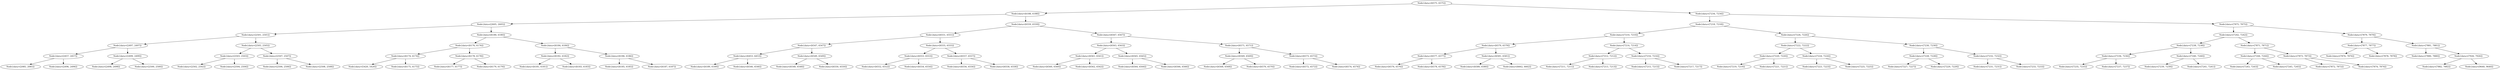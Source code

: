 digraph G{
1689611221 [label="Node{data=[6575, 6575]}"]
1689611221 -> 1393914337
1393914337 [label="Node{data=[6188, 6188]}"]
1393914337 -> 1204134542
1204134542 [label="Node{data=[2605, 2605]}"]
1204134542 -> 844036100
844036100 [label="Node{data=[2501, 2501]}"]
844036100 -> 2112542299
2112542299 [label="Node{data=[2497, 2497]}"]
2112542299 -> 84425342
84425342 [label="Node{data=[2457, 2457]}"]
84425342 -> 1865628035
1865628035 [label="Node{data=[2085, 2085]}"]
84425342 -> 720925369
720925369 [label="Node{data=[2496, 2496]}"]
2112542299 -> 25899443
25899443 [label="Node{data=[2499, 2499]}"]
25899443 -> 1158950966
1158950966 [label="Node{data=[2498, 2498]}"]
25899443 -> 865990198
865990198 [label="Node{data=[2500, 2500]}"]
844036100 -> 1519990598
1519990598 [label="Node{data=[2505, 2505]}"]
1519990598 -> 38241039
38241039 [label="Node{data=[2503, 2503]}"]
38241039 -> 1723242225
1723242225 [label="Node{data=[2502, 2502]}"]
38241039 -> 986116183
986116183 [label="Node{data=[2504, 2504]}"]
1519990598 -> 704041806
704041806 [label="Node{data=[2507, 2507]}"]
704041806 -> 395801220
395801220 [label="Node{data=[2506, 2506]}"]
704041806 -> 1162112921
1162112921 [label="Node{data=[2508, 2508]}"]
1204134542 -> 1208843054
1208843054 [label="Node{data=[6180, 6180]}"]
1208843054 -> 1476308418
1476308418 [label="Node{data=[6176, 6176]}"]
1476308418 -> 2068969195
2068969195 [label="Node{data=[6174, 6174]}"]
2068969195 -> 495941311
495941311 [label="Node{data=[5420, 5420]}"]
2068969195 -> 1056483883
1056483883 [label="Node{data=[6175, 6175]}"]
1476308418 -> 483037323
483037323 [label="Node{data=[6178, 6178]}"]
483037323 -> 1750653783
1750653783 [label="Node{data=[6177, 6177]}"]
483037323 -> 235168365
235168365 [label="Node{data=[6179, 6179]}"]
1208843054 -> 1976973428
1976973428 [label="Node{data=[6184, 6184]}"]
1976973428 -> 1037086861
1037086861 [label="Node{data=[6182, 6182]}"]
1037086861 -> 335304195
335304195 [label="Node{data=[6181, 6181]}"]
1037086861 -> 1053186331
1053186331 [label="Node{data=[6183, 6183]}"]
1976973428 -> 2048377647
2048377647 [label="Node{data=[6186, 6186]}"]
2048377647 -> 1123762232
1123762232 [label="Node{data=[6185, 6185]}"]
2048377647 -> 868637226
868637226 [label="Node{data=[6187, 6187]}"]
1393914337 -> 1061471176
1061471176 [label="Node{data=[6559, 6559]}"]
1061471176 -> 2072932788
2072932788 [label="Node{data=[6551, 6551]}"]
2072932788 -> 1668027517
1668027517 [label="Node{data=[6547, 6547]}"]
1668027517 -> 1660556592
1660556592 [label="Node{data=[6453, 6453]}"]
1660556592 -> 2075770916
2075770916 [label="Node{data=[6189, 6189]}"]
1660556592 -> 1932664118
1932664118 [label="Node{data=[6546, 6546]}"]
1668027517 -> 1887318225
1887318225 [label="Node{data=[6549, 6549]}"]
1887318225 -> 1117780091
1117780091 [label="Node{data=[6548, 6548]}"]
1887318225 -> 2006104300
2006104300 [label="Node{data=[6550, 6550]}"]
2072932788 -> 338346117
338346117 [label="Node{data=[6555, 6555]}"]
338346117 -> 357794409
357794409 [label="Node{data=[6553, 6553]}"]
357794409 -> 674426008
674426008 [label="Node{data=[6552, 6552]}"]
357794409 -> 1250260138
1250260138 [label="Node{data=[6554, 6554]}"]
338346117 -> 149535639
149535639 [label="Node{data=[6557, 6557]}"]
149535639 -> 27275305
27275305 [label="Node{data=[6556, 6556]}"]
149535639 -> 1053379241
1053379241 [label="Node{data=[6558, 6558]}"]
1061471176 -> 1602767358
1602767358 [label="Node{data=[6567, 6567]}"]
1602767358 -> 452490395
452490395 [label="Node{data=[6563, 6563]}"]
452490395 -> 450440853
450440853 [label="Node{data=[6561, 6561]}"]
450440853 -> 1848750949
1848750949 [label="Node{data=[6560, 6560]}"]
450440853 -> 1944830180
1944830180 [label="Node{data=[6562, 6562]}"]
452490395 -> 711868078
711868078 [label="Node{data=[6565, 6565]}"]
711868078 -> 2031091952
2031091952 [label="Node{data=[6564, 6564]}"]
711868078 -> 442056236
442056236 [label="Node{data=[6566, 6566]}"]
1602767358 -> 932716899
932716899 [label="Node{data=[6571, 6571]}"]
932716899 -> 1826153072
1826153072 [label="Node{data=[6569, 6569]}"]
1826153072 -> 355891355
355891355 [label="Node{data=[6568, 6568]}"]
1826153072 -> 1187880015
1187880015 [label="Node{data=[6570, 6570]}"]
932716899 -> 807939788
807939788 [label="Node{data=[6573, 6573]}"]
807939788 -> 457740763
457740763 [label="Node{data=[6572, 6572]}"]
807939788 -> 1033683081
1033683081 [label="Node{data=[6574, 6574]}"]
1689611221 -> 387517585
387517585 [label="Node{data=[7234, 7234]}"]
387517585 -> 1723207408
1723207408 [label="Node{data=[7218, 7218]}"]
1723207408 -> 959417780
959417780 [label="Node{data=[7210, 7210]}"]
959417780 -> 1651284624
1651284624 [label="Node{data=[6579, 6579]}"]
1651284624 -> 1028554696
1028554696 [label="Node{data=[6577, 6577]}"]
1028554696 -> 1801004831
1801004831 [label="Node{data=[6576, 6576]}"]
1028554696 -> 777930221
777930221 [label="Node{data=[6578, 6578]}"]
1651284624 -> 677438124
677438124 [label="Node{data=[6581, 6581]}"]
677438124 -> 1713272919
1713272919 [label="Node{data=[6580, 6580]}"]
677438124 -> 1155385940
1155385940 [label="Node{data=[6662, 6662]}"]
959417780 -> 410029583
410029583 [label="Node{data=[7214, 7214]}"]
410029583 -> 933919279
933919279 [label="Node{data=[7212, 7212]}"]
933919279 -> 585330765
585330765 [label="Node{data=[7211, 7211]}"]
933919279 -> 138842415
138842415 [label="Node{data=[7213, 7213]}"]
410029583 -> 349857502
349857502 [label="Node{data=[7216, 7216]}"]
349857502 -> 1883573608
1883573608 [label="Node{data=[7215, 7215]}"]
349857502 -> 1226668597
1226668597 [label="Node{data=[7217, 7217]}"]
1723207408 -> 1978553808
1978553808 [label="Node{data=[7226, 7226]}"]
1978553808 -> 843391269
843391269 [label="Node{data=[7222, 7222]}"]
843391269 -> 1781744712
1781744712 [label="Node{data=[7220, 7220]}"]
1781744712 -> 1214076905
1214076905 [label="Node{data=[7219, 7219]}"]
1781744712 -> 1327160295
1327160295 [label="Node{data=[7221, 7221]}"]
843391269 -> 1414367016
1414367016 [label="Node{data=[7224, 7224]}"]
1414367016 -> 615287021
615287021 [label="Node{data=[7223, 7223]}"]
1414367016 -> 107770254
107770254 [label="Node{data=[7225, 7225]}"]
1978553808 -> 531650375
531650375 [label="Node{data=[7230, 7230]}"]
531650375 -> 662497118
662497118 [label="Node{data=[7228, 7228]}"]
662497118 -> 1742207164
1742207164 [label="Node{data=[7227, 7227]}"]
662497118 -> 38929865
38929865 [label="Node{data=[7229, 7229]}"]
531650375 -> 533033131
533033131 [label="Node{data=[7232, 7232]}"]
533033131 -> 1606623770
1606623770 [label="Node{data=[7231, 7231]}"]
533033131 -> 126427974
126427974 [label="Node{data=[7233, 7233]}"]
387517585 -> 367465011
367465011 [label="Node{data=[7875, 7875]}"]
367465011 -> 563312652
563312652 [label="Node{data=[7242, 7242]}"]
563312652 -> 1728470486
1728470486 [label="Node{data=[7238, 7238]}"]
1728470486 -> 702271843
702271843 [label="Node{data=[7236, 7236]}"]
702271843 -> 75507937
75507937 [label="Node{data=[7235, 7235]}"]
702271843 -> 1047094117
1047094117 [label="Node{data=[7237, 7237]}"]
1728470486 -> 1809084819
1809084819 [label="Node{data=[7240, 7240]}"]
1809084819 -> 477361475
477361475 [label="Node{data=[7239, 7239]}"]
1809084819 -> 431034636
431034636 [label="Node{data=[7241, 7241]}"]
563312652 -> 1815489300
1815489300 [label="Node{data=[7871, 7871]}"]
1815489300 -> 606504936
606504936 [label="Node{data=[7244, 7244]}"]
606504936 -> 662480834
662480834 [label="Node{data=[7243, 7243]}"]
606504936 -> 919923536
919923536 [label="Node{data=[7245, 7245]}"]
1815489300 -> 1810307093
1810307093 [label="Node{data=[7873, 7873]}"]
1810307093 -> 2070862662
2070862662 [label="Node{data=[7872, 7872]}"]
1810307093 -> 971907422
971907422 [label="Node{data=[7874, 7874]}"]
367465011 -> 678548312
678548312 [label="Node{data=[7879, 7879]}"]
678548312 -> 2072334835
2072334835 [label="Node{data=[7877, 7877]}"]
2072334835 -> 1983643950
1983643950 [label="Node{data=[7876, 7876]}"]
2072334835 -> 1041250918
1041250918 [label="Node{data=[7878, 7878]}"]
678548312 -> 417191407
417191407 [label="Node{data=[7881, 7881]}"]
417191407 -> 1233520078
1233520078 [label="Node{data=[7880, 7880]}"]
417191407 -> 1596283041
1596283041 [label="Node{data=[7926, 7926]}"]
1596283041 -> 1624873513
1624873513 [label="Node{data=[7882, 7882]}"]
1596283041 -> 383601008
383601008 [label="Node{data=[9640, 9640]}"]
}